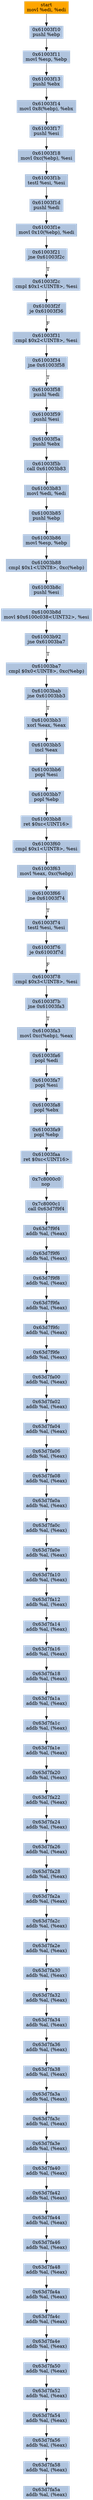 digraph G {
node[shape=rectangle,style=filled,fillcolor=lightsteelblue,color=lightsteelblue]
bgcolor="transparent"
a0x61003f0emovl_edi_edi[label="start\nmovl %edi, %edi",color="lightgrey",fillcolor="orange"];
a0x61003f10pushl_ebp[label="0x61003f10\npushl %ebp"];
a0x61003f11movl_esp_ebp[label="0x61003f11\nmovl %esp, %ebp"];
a0x61003f13pushl_ebx[label="0x61003f13\npushl %ebx"];
a0x61003f14movl_0x8ebp__ebx[label="0x61003f14\nmovl 0x8(%ebp), %ebx"];
a0x61003f17pushl_esi[label="0x61003f17\npushl %esi"];
a0x61003f18movl_0xcebp__esi[label="0x61003f18\nmovl 0xc(%ebp), %esi"];
a0x61003f1btestl_esi_esi[label="0x61003f1b\ntestl %esi, %esi"];
a0x61003f1dpushl_edi[label="0x61003f1d\npushl %edi"];
a0x61003f1emovl_0x10ebp__edi[label="0x61003f1e\nmovl 0x10(%ebp), %edi"];
a0x61003f21jne_0x61003f2c[label="0x61003f21\njne 0x61003f2c"];
a0x61003f2ccmpl_0x1UINT8_esi[label="0x61003f2c\ncmpl $0x1<UINT8>, %esi"];
a0x61003f2fje_0x61003f36[label="0x61003f2f\nje 0x61003f36"];
a0x61003f31cmpl_0x2UINT8_esi[label="0x61003f31\ncmpl $0x2<UINT8>, %esi"];
a0x61003f34jne_0x61003f58[label="0x61003f34\njne 0x61003f58"];
a0x61003f58pushl_edi[label="0x61003f58\npushl %edi"];
a0x61003f59pushl_esi[label="0x61003f59\npushl %esi"];
a0x61003f5apushl_ebx[label="0x61003f5a\npushl %ebx"];
a0x61003f5bcall_0x61003b83[label="0x61003f5b\ncall 0x61003b83"];
a0x61003b83movl_edi_edi[label="0x61003b83\nmovl %edi, %edi"];
a0x61003b85pushl_ebp[label="0x61003b85\npushl %ebp"];
a0x61003b86movl_esp_ebp[label="0x61003b86\nmovl %esp, %ebp"];
a0x61003b88cmpl_0x1UINT8_0xcebp_[label="0x61003b88\ncmpl $0x1<UINT8>, 0xc(%ebp)"];
a0x61003b8cpushl_esi[label="0x61003b8c\npushl %esi"];
a0x61003b8dmovl_0x6100c038UINT32_esi[label="0x61003b8d\nmovl $0x6100c038<UINT32>, %esi"];
a0x61003b92jne_0x61003ba7[label="0x61003b92\njne 0x61003ba7"];
a0x61003ba7cmpl_0x0UINT8_0xcebp_[label="0x61003ba7\ncmpl $0x0<UINT8>, 0xc(%ebp)"];
a0x61003babjne_0x61003bb3[label="0x61003bab\njne 0x61003bb3"];
a0x61003bb3xorl_eax_eax[label="0x61003bb3\nxorl %eax, %eax"];
a0x61003bb5incl_eax[label="0x61003bb5\nincl %eax"];
a0x61003bb6popl_esi[label="0x61003bb6\npopl %esi"];
a0x61003bb7popl_ebp[label="0x61003bb7\npopl %ebp"];
a0x61003bb8ret_0xcUINT16[label="0x61003bb8\nret $0xc<UINT16>"];
a0x61003f60cmpl_0x1UINT8_esi[label="0x61003f60\ncmpl $0x1<UINT8>, %esi"];
a0x61003f63movl_eax_0xcebp_[label="0x61003f63\nmovl %eax, 0xc(%ebp)"];
a0x61003f66jne_0x61003f74[label="0x61003f66\njne 0x61003f74"];
a0x61003f74testl_esi_esi[label="0x61003f74\ntestl %esi, %esi"];
a0x61003f76je_0x61003f7d[label="0x61003f76\nje 0x61003f7d"];
a0x61003f78cmpl_0x3UINT8_esi[label="0x61003f78\ncmpl $0x3<UINT8>, %esi"];
a0x61003f7bjne_0x61003fa3[label="0x61003f7b\njne 0x61003fa3"];
a0x61003fa3movl_0xcebp__eax[label="0x61003fa3\nmovl 0xc(%ebp), %eax"];
a0x61003fa6popl_edi[label="0x61003fa6\npopl %edi"];
a0x61003fa7popl_esi[label="0x61003fa7\npopl %esi"];
a0x61003fa8popl_ebx[label="0x61003fa8\npopl %ebx"];
a0x61003fa9popl_ebp[label="0x61003fa9\npopl %ebp"];
a0x61003faaret_0xcUINT16[label="0x61003faa\nret $0xc<UINT16>"];
a0x7c8000c0nop_[label="0x7c8000c0\nnop "];
a0x7c8000c1call_0x63d7f9f4[label="0x7c8000c1\ncall 0x63d7f9f4"];
a0x63d7f9f4addb_al_eax_[label="0x63d7f9f4\naddb %al, (%eax)"];
a0x63d7f9f6addb_al_eax_[label="0x63d7f9f6\naddb %al, (%eax)"];
a0x63d7f9f8addb_al_eax_[label="0x63d7f9f8\naddb %al, (%eax)"];
a0x63d7f9faaddb_al_eax_[label="0x63d7f9fa\naddb %al, (%eax)"];
a0x63d7f9fcaddb_al_eax_[label="0x63d7f9fc\naddb %al, (%eax)"];
a0x63d7f9feaddb_al_eax_[label="0x63d7f9fe\naddb %al, (%eax)"];
a0x63d7fa00addb_al_eax_[label="0x63d7fa00\naddb %al, (%eax)"];
a0x63d7fa02addb_al_eax_[label="0x63d7fa02\naddb %al, (%eax)"];
a0x63d7fa04addb_al_eax_[label="0x63d7fa04\naddb %al, (%eax)"];
a0x63d7fa06addb_al_eax_[label="0x63d7fa06\naddb %al, (%eax)"];
a0x63d7fa08addb_al_eax_[label="0x63d7fa08\naddb %al, (%eax)"];
a0x63d7fa0aaddb_al_eax_[label="0x63d7fa0a\naddb %al, (%eax)"];
a0x63d7fa0caddb_al_eax_[label="0x63d7fa0c\naddb %al, (%eax)"];
a0x63d7fa0eaddb_al_eax_[label="0x63d7fa0e\naddb %al, (%eax)"];
a0x63d7fa10addb_al_eax_[label="0x63d7fa10\naddb %al, (%eax)"];
a0x63d7fa12addb_al_eax_[label="0x63d7fa12\naddb %al, (%eax)"];
a0x63d7fa14addb_al_eax_[label="0x63d7fa14\naddb %al, (%eax)"];
a0x63d7fa16addb_al_eax_[label="0x63d7fa16\naddb %al, (%eax)"];
a0x63d7fa18addb_al_eax_[label="0x63d7fa18\naddb %al, (%eax)"];
a0x63d7fa1aaddb_al_eax_[label="0x63d7fa1a\naddb %al, (%eax)"];
a0x63d7fa1caddb_al_eax_[label="0x63d7fa1c\naddb %al, (%eax)"];
a0x63d7fa1eaddb_al_eax_[label="0x63d7fa1e\naddb %al, (%eax)"];
a0x63d7fa20addb_al_eax_[label="0x63d7fa20\naddb %al, (%eax)"];
a0x63d7fa22addb_al_eax_[label="0x63d7fa22\naddb %al, (%eax)"];
a0x63d7fa24addb_al_eax_[label="0x63d7fa24\naddb %al, (%eax)"];
a0x63d7fa26addb_al_eax_[label="0x63d7fa26\naddb %al, (%eax)"];
a0x63d7fa28addb_al_eax_[label="0x63d7fa28\naddb %al, (%eax)"];
a0x63d7fa2aaddb_al_eax_[label="0x63d7fa2a\naddb %al, (%eax)"];
a0x63d7fa2caddb_al_eax_[label="0x63d7fa2c\naddb %al, (%eax)"];
a0x63d7fa2eaddb_al_eax_[label="0x63d7fa2e\naddb %al, (%eax)"];
a0x63d7fa30addb_al_eax_[label="0x63d7fa30\naddb %al, (%eax)"];
a0x63d7fa32addb_al_eax_[label="0x63d7fa32\naddb %al, (%eax)"];
a0x63d7fa34addb_al_eax_[label="0x63d7fa34\naddb %al, (%eax)"];
a0x63d7fa36addb_al_eax_[label="0x63d7fa36\naddb %al, (%eax)"];
a0x63d7fa38addb_al_eax_[label="0x63d7fa38\naddb %al, (%eax)"];
a0x63d7fa3aaddb_al_eax_[label="0x63d7fa3a\naddb %al, (%eax)"];
a0x63d7fa3caddb_al_eax_[label="0x63d7fa3c\naddb %al, (%eax)"];
a0x63d7fa3eaddb_al_eax_[label="0x63d7fa3e\naddb %al, (%eax)"];
a0x63d7fa40addb_al_eax_[label="0x63d7fa40\naddb %al, (%eax)"];
a0x63d7fa42addb_al_eax_[label="0x63d7fa42\naddb %al, (%eax)"];
a0x63d7fa44addb_al_eax_[label="0x63d7fa44\naddb %al, (%eax)"];
a0x63d7fa46addb_al_eax_[label="0x63d7fa46\naddb %al, (%eax)"];
a0x63d7fa48addb_al_eax_[label="0x63d7fa48\naddb %al, (%eax)"];
a0x63d7fa4aaddb_al_eax_[label="0x63d7fa4a\naddb %al, (%eax)"];
a0x63d7fa4caddb_al_eax_[label="0x63d7fa4c\naddb %al, (%eax)"];
a0x63d7fa4eaddb_al_eax_[label="0x63d7fa4e\naddb %al, (%eax)"];
a0x63d7fa50addb_al_eax_[label="0x63d7fa50\naddb %al, (%eax)"];
a0x63d7fa52addb_al_eax_[label="0x63d7fa52\naddb %al, (%eax)"];
a0x63d7fa54addb_al_eax_[label="0x63d7fa54\naddb %al, (%eax)"];
a0x63d7fa56addb_al_eax_[label="0x63d7fa56\naddb %al, (%eax)"];
a0x63d7fa58addb_al_eax_[label="0x63d7fa58\naddb %al, (%eax)"];
a0x63d7fa5aaddb_al_eax_[label="0x63d7fa5a\naddb %al, (%eax)"];
a0x61003f0emovl_edi_edi -> a0x61003f10pushl_ebp [color="#000000"];
a0x61003f10pushl_ebp -> a0x61003f11movl_esp_ebp [color="#000000"];
a0x61003f11movl_esp_ebp -> a0x61003f13pushl_ebx [color="#000000"];
a0x61003f13pushl_ebx -> a0x61003f14movl_0x8ebp__ebx [color="#000000"];
a0x61003f14movl_0x8ebp__ebx -> a0x61003f17pushl_esi [color="#000000"];
a0x61003f17pushl_esi -> a0x61003f18movl_0xcebp__esi [color="#000000"];
a0x61003f18movl_0xcebp__esi -> a0x61003f1btestl_esi_esi [color="#000000"];
a0x61003f1btestl_esi_esi -> a0x61003f1dpushl_edi [color="#000000"];
a0x61003f1dpushl_edi -> a0x61003f1emovl_0x10ebp__edi [color="#000000"];
a0x61003f1emovl_0x10ebp__edi -> a0x61003f21jne_0x61003f2c [color="#000000"];
a0x61003f21jne_0x61003f2c -> a0x61003f2ccmpl_0x1UINT8_esi [color="#000000",label="T"];
a0x61003f2ccmpl_0x1UINT8_esi -> a0x61003f2fje_0x61003f36 [color="#000000"];
a0x61003f2fje_0x61003f36 -> a0x61003f31cmpl_0x2UINT8_esi [color="#000000",label="F"];
a0x61003f31cmpl_0x2UINT8_esi -> a0x61003f34jne_0x61003f58 [color="#000000"];
a0x61003f34jne_0x61003f58 -> a0x61003f58pushl_edi [color="#000000",label="T"];
a0x61003f58pushl_edi -> a0x61003f59pushl_esi [color="#000000"];
a0x61003f59pushl_esi -> a0x61003f5apushl_ebx [color="#000000"];
a0x61003f5apushl_ebx -> a0x61003f5bcall_0x61003b83 [color="#000000"];
a0x61003f5bcall_0x61003b83 -> a0x61003b83movl_edi_edi [color="#000000"];
a0x61003b83movl_edi_edi -> a0x61003b85pushl_ebp [color="#000000"];
a0x61003b85pushl_ebp -> a0x61003b86movl_esp_ebp [color="#000000"];
a0x61003b86movl_esp_ebp -> a0x61003b88cmpl_0x1UINT8_0xcebp_ [color="#000000"];
a0x61003b88cmpl_0x1UINT8_0xcebp_ -> a0x61003b8cpushl_esi [color="#000000"];
a0x61003b8cpushl_esi -> a0x61003b8dmovl_0x6100c038UINT32_esi [color="#000000"];
a0x61003b8dmovl_0x6100c038UINT32_esi -> a0x61003b92jne_0x61003ba7 [color="#000000"];
a0x61003b92jne_0x61003ba7 -> a0x61003ba7cmpl_0x0UINT8_0xcebp_ [color="#000000",label="T"];
a0x61003ba7cmpl_0x0UINT8_0xcebp_ -> a0x61003babjne_0x61003bb3 [color="#000000"];
a0x61003babjne_0x61003bb3 -> a0x61003bb3xorl_eax_eax [color="#000000",label="T"];
a0x61003bb3xorl_eax_eax -> a0x61003bb5incl_eax [color="#000000"];
a0x61003bb5incl_eax -> a0x61003bb6popl_esi [color="#000000"];
a0x61003bb6popl_esi -> a0x61003bb7popl_ebp [color="#000000"];
a0x61003bb7popl_ebp -> a0x61003bb8ret_0xcUINT16 [color="#000000"];
a0x61003bb8ret_0xcUINT16 -> a0x61003f60cmpl_0x1UINT8_esi [color="#000000"];
a0x61003f60cmpl_0x1UINT8_esi -> a0x61003f63movl_eax_0xcebp_ [color="#000000"];
a0x61003f63movl_eax_0xcebp_ -> a0x61003f66jne_0x61003f74 [color="#000000"];
a0x61003f66jne_0x61003f74 -> a0x61003f74testl_esi_esi [color="#000000",label="T"];
a0x61003f74testl_esi_esi -> a0x61003f76je_0x61003f7d [color="#000000"];
a0x61003f76je_0x61003f7d -> a0x61003f78cmpl_0x3UINT8_esi [color="#000000",label="F"];
a0x61003f78cmpl_0x3UINT8_esi -> a0x61003f7bjne_0x61003fa3 [color="#000000"];
a0x61003f7bjne_0x61003fa3 -> a0x61003fa3movl_0xcebp__eax [color="#000000",label="T"];
a0x61003fa3movl_0xcebp__eax -> a0x61003fa6popl_edi [color="#000000"];
a0x61003fa6popl_edi -> a0x61003fa7popl_esi [color="#000000"];
a0x61003fa7popl_esi -> a0x61003fa8popl_ebx [color="#000000"];
a0x61003fa8popl_ebx -> a0x61003fa9popl_ebp [color="#000000"];
a0x61003fa9popl_ebp -> a0x61003faaret_0xcUINT16 [color="#000000"];
a0x61003faaret_0xcUINT16 -> a0x7c8000c0nop_ [color="#000000"];
a0x7c8000c0nop_ -> a0x7c8000c1call_0x63d7f9f4 [color="#000000"];
a0x7c8000c1call_0x63d7f9f4 -> a0x63d7f9f4addb_al_eax_ [color="#000000"];
a0x63d7f9f4addb_al_eax_ -> a0x63d7f9f6addb_al_eax_ [color="#000000"];
a0x63d7f9f6addb_al_eax_ -> a0x63d7f9f8addb_al_eax_ [color="#000000"];
a0x63d7f9f8addb_al_eax_ -> a0x63d7f9faaddb_al_eax_ [color="#000000"];
a0x63d7f9faaddb_al_eax_ -> a0x63d7f9fcaddb_al_eax_ [color="#000000"];
a0x63d7f9fcaddb_al_eax_ -> a0x63d7f9feaddb_al_eax_ [color="#000000"];
a0x63d7f9feaddb_al_eax_ -> a0x63d7fa00addb_al_eax_ [color="#000000"];
a0x63d7fa00addb_al_eax_ -> a0x63d7fa02addb_al_eax_ [color="#000000"];
a0x63d7fa02addb_al_eax_ -> a0x63d7fa04addb_al_eax_ [color="#000000"];
a0x63d7fa04addb_al_eax_ -> a0x63d7fa06addb_al_eax_ [color="#000000"];
a0x63d7fa06addb_al_eax_ -> a0x63d7fa08addb_al_eax_ [color="#000000"];
a0x63d7fa08addb_al_eax_ -> a0x63d7fa0aaddb_al_eax_ [color="#000000"];
a0x63d7fa0aaddb_al_eax_ -> a0x63d7fa0caddb_al_eax_ [color="#000000"];
a0x63d7fa0caddb_al_eax_ -> a0x63d7fa0eaddb_al_eax_ [color="#000000"];
a0x63d7fa0eaddb_al_eax_ -> a0x63d7fa10addb_al_eax_ [color="#000000"];
a0x63d7fa10addb_al_eax_ -> a0x63d7fa12addb_al_eax_ [color="#000000"];
a0x63d7fa12addb_al_eax_ -> a0x63d7fa14addb_al_eax_ [color="#000000"];
a0x63d7fa14addb_al_eax_ -> a0x63d7fa16addb_al_eax_ [color="#000000"];
a0x63d7fa16addb_al_eax_ -> a0x63d7fa18addb_al_eax_ [color="#000000"];
a0x63d7fa18addb_al_eax_ -> a0x63d7fa1aaddb_al_eax_ [color="#000000"];
a0x63d7fa1aaddb_al_eax_ -> a0x63d7fa1caddb_al_eax_ [color="#000000"];
a0x63d7fa1caddb_al_eax_ -> a0x63d7fa1eaddb_al_eax_ [color="#000000"];
a0x63d7fa1eaddb_al_eax_ -> a0x63d7fa20addb_al_eax_ [color="#000000"];
a0x63d7fa20addb_al_eax_ -> a0x63d7fa22addb_al_eax_ [color="#000000"];
a0x63d7fa22addb_al_eax_ -> a0x63d7fa24addb_al_eax_ [color="#000000"];
a0x63d7fa24addb_al_eax_ -> a0x63d7fa26addb_al_eax_ [color="#000000"];
a0x63d7fa26addb_al_eax_ -> a0x63d7fa28addb_al_eax_ [color="#000000"];
a0x63d7fa28addb_al_eax_ -> a0x63d7fa2aaddb_al_eax_ [color="#000000"];
a0x63d7fa2aaddb_al_eax_ -> a0x63d7fa2caddb_al_eax_ [color="#000000"];
a0x63d7fa2caddb_al_eax_ -> a0x63d7fa2eaddb_al_eax_ [color="#000000"];
a0x63d7fa2eaddb_al_eax_ -> a0x63d7fa30addb_al_eax_ [color="#000000"];
a0x63d7fa30addb_al_eax_ -> a0x63d7fa32addb_al_eax_ [color="#000000"];
a0x63d7fa32addb_al_eax_ -> a0x63d7fa34addb_al_eax_ [color="#000000"];
a0x63d7fa34addb_al_eax_ -> a0x63d7fa36addb_al_eax_ [color="#000000"];
a0x63d7fa36addb_al_eax_ -> a0x63d7fa38addb_al_eax_ [color="#000000"];
a0x63d7fa38addb_al_eax_ -> a0x63d7fa3aaddb_al_eax_ [color="#000000"];
a0x63d7fa3aaddb_al_eax_ -> a0x63d7fa3caddb_al_eax_ [color="#000000"];
a0x63d7fa3caddb_al_eax_ -> a0x63d7fa3eaddb_al_eax_ [color="#000000"];
a0x63d7fa3eaddb_al_eax_ -> a0x63d7fa40addb_al_eax_ [color="#000000"];
a0x63d7fa40addb_al_eax_ -> a0x63d7fa42addb_al_eax_ [color="#000000"];
a0x63d7fa42addb_al_eax_ -> a0x63d7fa44addb_al_eax_ [color="#000000"];
a0x63d7fa44addb_al_eax_ -> a0x63d7fa46addb_al_eax_ [color="#000000"];
a0x63d7fa46addb_al_eax_ -> a0x63d7fa48addb_al_eax_ [color="#000000"];
a0x63d7fa48addb_al_eax_ -> a0x63d7fa4aaddb_al_eax_ [color="#000000"];
a0x63d7fa4aaddb_al_eax_ -> a0x63d7fa4caddb_al_eax_ [color="#000000"];
a0x63d7fa4caddb_al_eax_ -> a0x63d7fa4eaddb_al_eax_ [color="#000000"];
a0x63d7fa4eaddb_al_eax_ -> a0x63d7fa50addb_al_eax_ [color="#000000"];
a0x63d7fa50addb_al_eax_ -> a0x63d7fa52addb_al_eax_ [color="#000000"];
a0x63d7fa52addb_al_eax_ -> a0x63d7fa54addb_al_eax_ [color="#000000"];
a0x63d7fa54addb_al_eax_ -> a0x63d7fa56addb_al_eax_ [color="#000000"];
a0x63d7fa56addb_al_eax_ -> a0x63d7fa58addb_al_eax_ [color="#000000"];
a0x63d7fa58addb_al_eax_ -> a0x63d7fa5aaddb_al_eax_ [color="#000000"];
}
